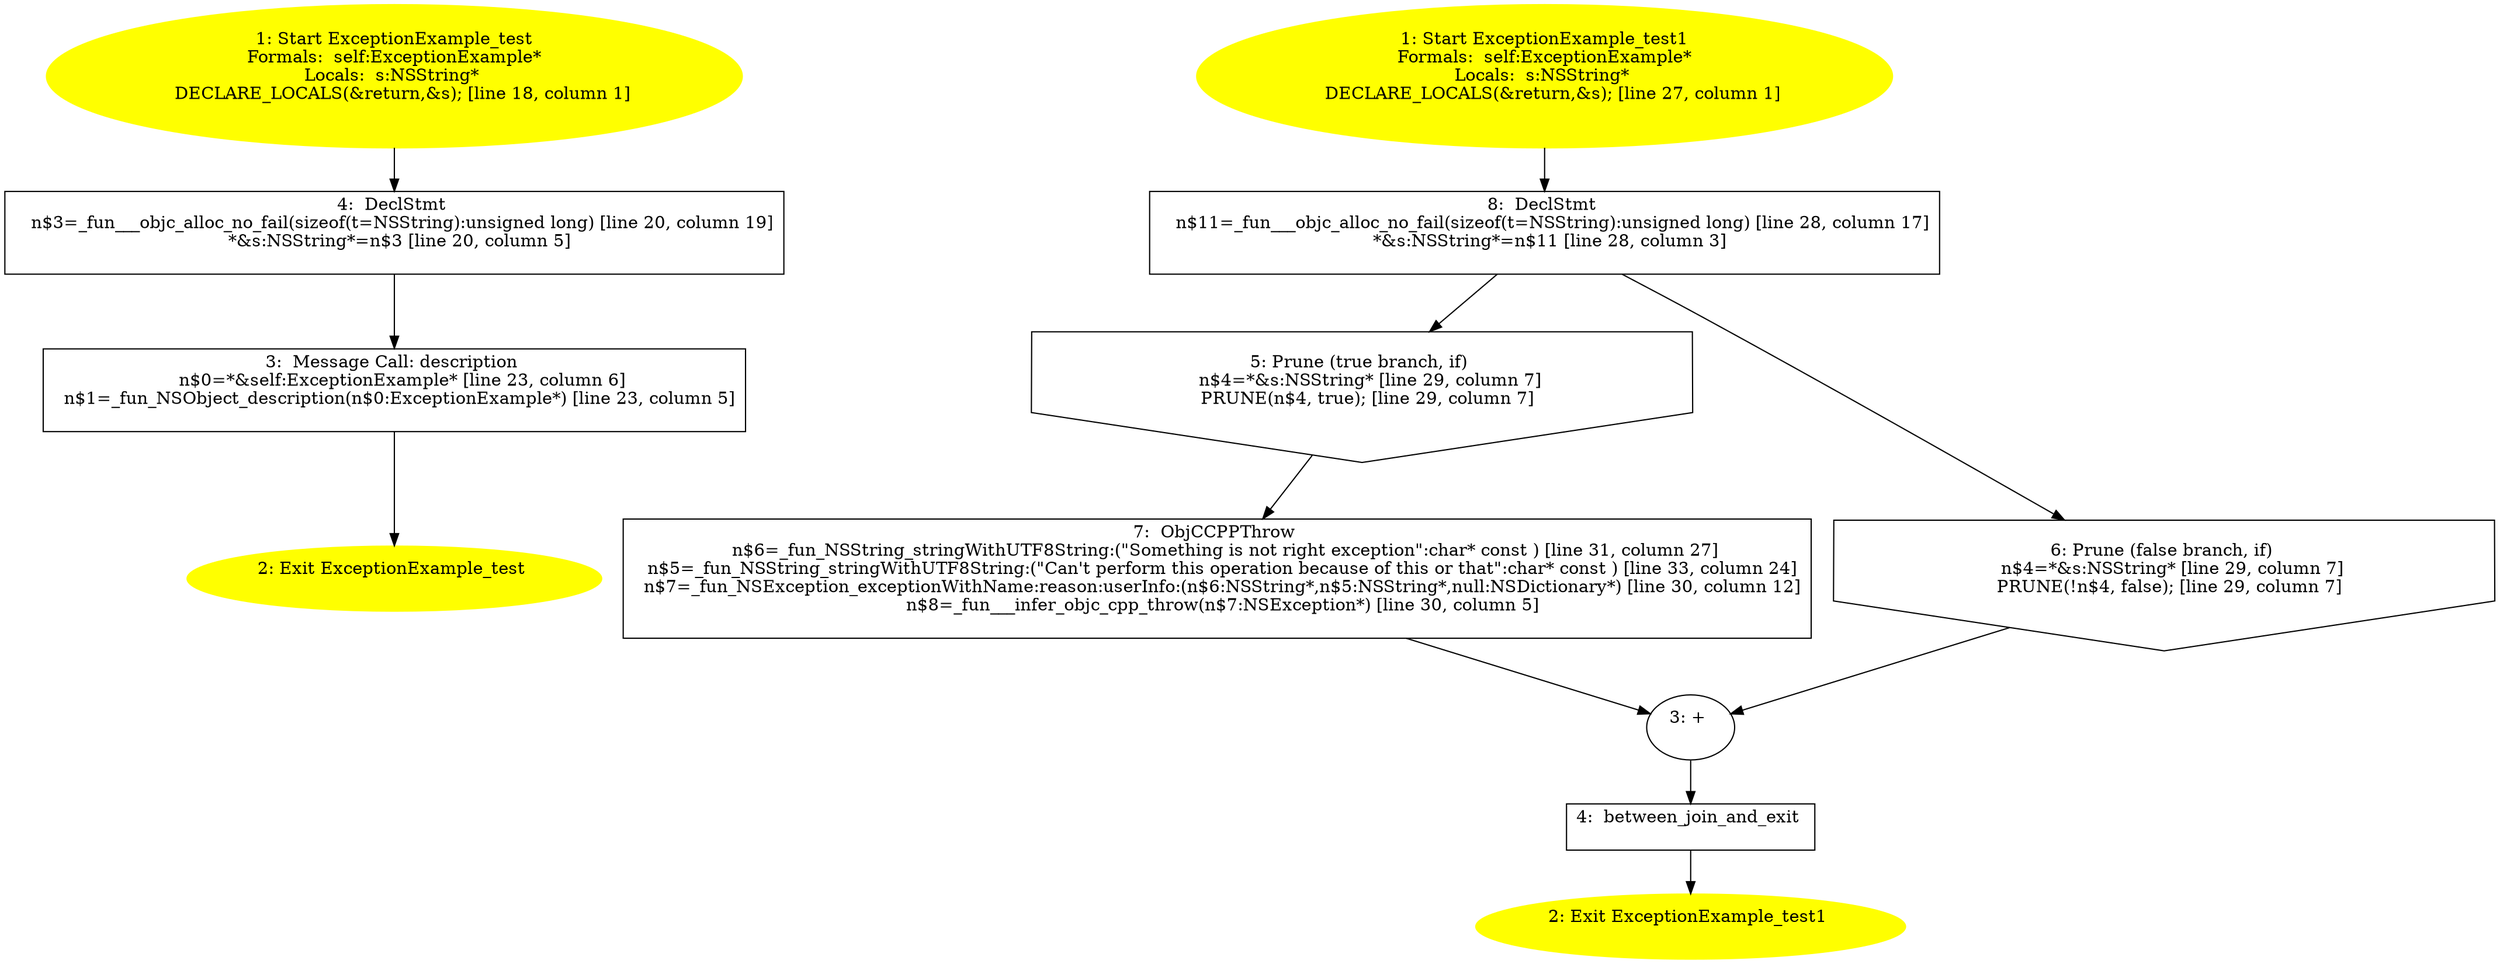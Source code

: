 /* @generated */
digraph cfg {
"test#ExceptionExample#instance.513cde8d794322493646dbd1821516dd_1" [label="1: Start ExceptionExample_test\nFormals:  self:ExceptionExample*\nLocals:  s:NSString* \n   DECLARE_LOCALS(&return,&s); [line 18, column 1]\n " color=yellow style=filled]
	

	 "test#ExceptionExample#instance.513cde8d794322493646dbd1821516dd_1" -> "test#ExceptionExample#instance.513cde8d794322493646dbd1821516dd_4" ;
"test#ExceptionExample#instance.513cde8d794322493646dbd1821516dd_2" [label="2: Exit ExceptionExample_test \n  " color=yellow style=filled]
	

"test#ExceptionExample#instance.513cde8d794322493646dbd1821516dd_3" [label="3:  Message Call: description \n   n$0=*&self:ExceptionExample* [line 23, column 6]\n  n$1=_fun_NSObject_description(n$0:ExceptionExample*) [line 23, column 5]\n " shape="box"]
	

	 "test#ExceptionExample#instance.513cde8d794322493646dbd1821516dd_3" -> "test#ExceptionExample#instance.513cde8d794322493646dbd1821516dd_2" ;
"test#ExceptionExample#instance.513cde8d794322493646dbd1821516dd_4" [label="4:  DeclStmt \n   n$3=_fun___objc_alloc_no_fail(sizeof(t=NSString):unsigned long) [line 20, column 19]\n  *&s:NSString*=n$3 [line 20, column 5]\n " shape="box"]
	

	 "test#ExceptionExample#instance.513cde8d794322493646dbd1821516dd_4" -> "test#ExceptionExample#instance.513cde8d794322493646dbd1821516dd_3" ;
"test1#ExceptionExample#instance.400b3bc567ff814f7f6788584460738f_1" [label="1: Start ExceptionExample_test1\nFormals:  self:ExceptionExample*\nLocals:  s:NSString* \n   DECLARE_LOCALS(&return,&s); [line 27, column 1]\n " color=yellow style=filled]
	

	 "test1#ExceptionExample#instance.400b3bc567ff814f7f6788584460738f_1" -> "test1#ExceptionExample#instance.400b3bc567ff814f7f6788584460738f_8" ;
"test1#ExceptionExample#instance.400b3bc567ff814f7f6788584460738f_2" [label="2: Exit ExceptionExample_test1 \n  " color=yellow style=filled]
	

"test1#ExceptionExample#instance.400b3bc567ff814f7f6788584460738f_3" [label="3: + \n  " ]
	

	 "test1#ExceptionExample#instance.400b3bc567ff814f7f6788584460738f_3" -> "test1#ExceptionExample#instance.400b3bc567ff814f7f6788584460738f_4" ;
"test1#ExceptionExample#instance.400b3bc567ff814f7f6788584460738f_4" [label="4:  between_join_and_exit \n  " shape="box"]
	

	 "test1#ExceptionExample#instance.400b3bc567ff814f7f6788584460738f_4" -> "test1#ExceptionExample#instance.400b3bc567ff814f7f6788584460738f_2" ;
"test1#ExceptionExample#instance.400b3bc567ff814f7f6788584460738f_5" [label="5: Prune (true branch, if) \n   n$4=*&s:NSString* [line 29, column 7]\n  PRUNE(n$4, true); [line 29, column 7]\n " shape="invhouse"]
	

	 "test1#ExceptionExample#instance.400b3bc567ff814f7f6788584460738f_5" -> "test1#ExceptionExample#instance.400b3bc567ff814f7f6788584460738f_7" ;
"test1#ExceptionExample#instance.400b3bc567ff814f7f6788584460738f_6" [label="6: Prune (false branch, if) \n   n$4=*&s:NSString* [line 29, column 7]\n  PRUNE(!n$4, false); [line 29, column 7]\n " shape="invhouse"]
	

	 "test1#ExceptionExample#instance.400b3bc567ff814f7f6788584460738f_6" -> "test1#ExceptionExample#instance.400b3bc567ff814f7f6788584460738f_3" ;
"test1#ExceptionExample#instance.400b3bc567ff814f7f6788584460738f_7" [label="7:  ObjCCPPThrow \n   n$6=_fun_NSString_stringWithUTF8String:(\"Something is not right exception\":char* const ) [line 31, column 27]\n  n$5=_fun_NSString_stringWithUTF8String:(\"Can't perform this operation because of this or that\":char* const ) [line 33, column 24]\n  n$7=_fun_NSException_exceptionWithName:reason:userInfo:(n$6:NSString*,n$5:NSString*,null:NSDictionary*) [line 30, column 12]\n  n$8=_fun___infer_objc_cpp_throw(n$7:NSException*) [line 30, column 5]\n " shape="box"]
	

	 "test1#ExceptionExample#instance.400b3bc567ff814f7f6788584460738f_7" -> "test1#ExceptionExample#instance.400b3bc567ff814f7f6788584460738f_3" ;
"test1#ExceptionExample#instance.400b3bc567ff814f7f6788584460738f_8" [label="8:  DeclStmt \n   n$11=_fun___objc_alloc_no_fail(sizeof(t=NSString):unsigned long) [line 28, column 17]\n  *&s:NSString*=n$11 [line 28, column 3]\n " shape="box"]
	

	 "test1#ExceptionExample#instance.400b3bc567ff814f7f6788584460738f_8" -> "test1#ExceptionExample#instance.400b3bc567ff814f7f6788584460738f_5" ;
	 "test1#ExceptionExample#instance.400b3bc567ff814f7f6788584460738f_8" -> "test1#ExceptionExample#instance.400b3bc567ff814f7f6788584460738f_6" ;
}

